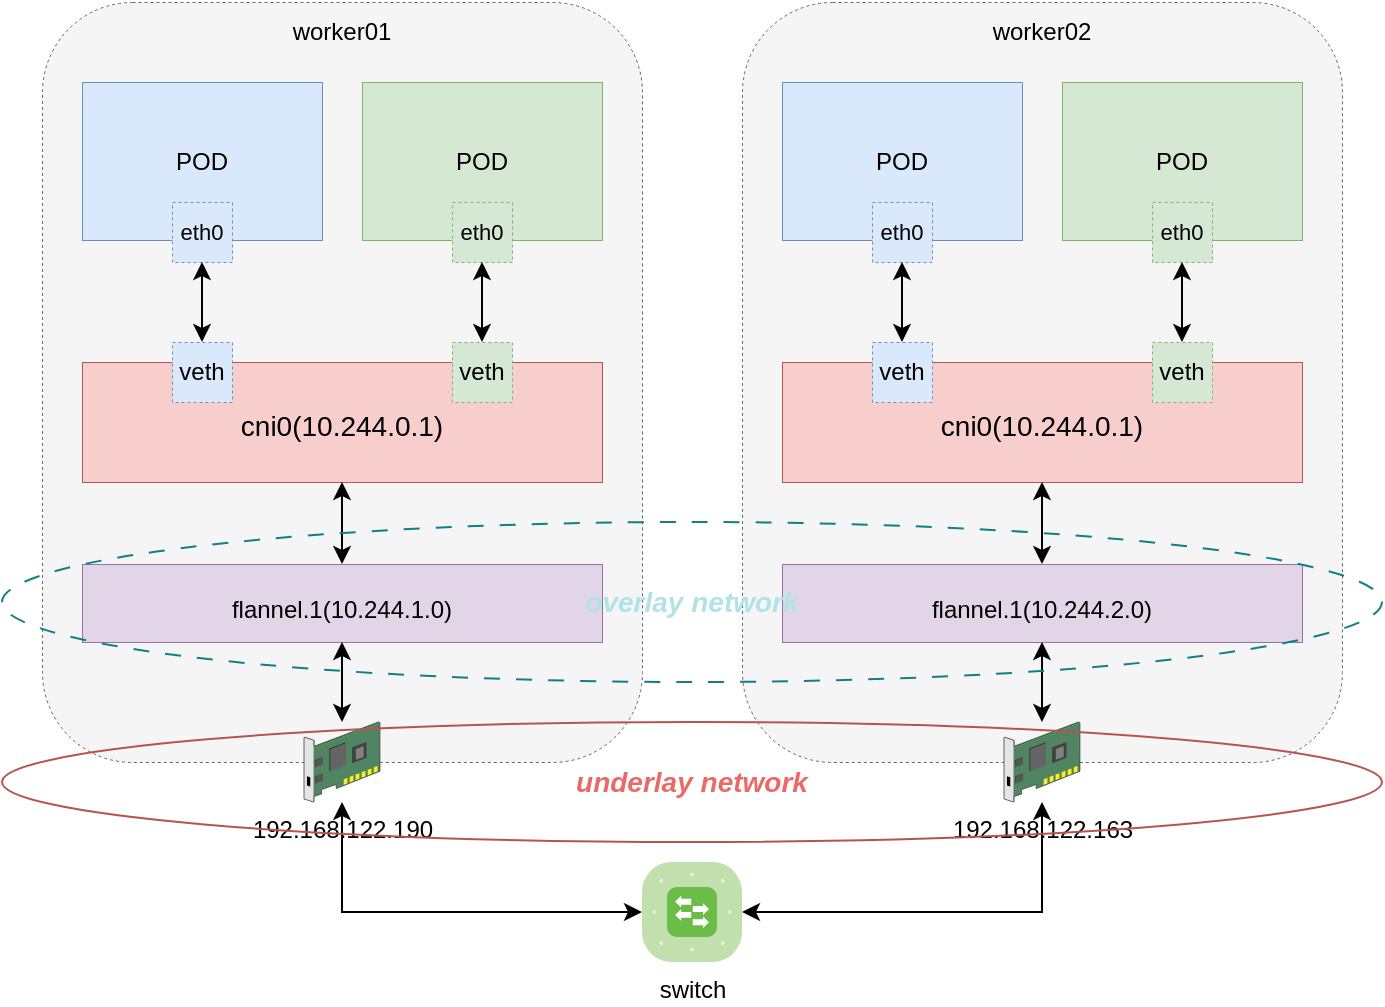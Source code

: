 <mxfile version="21.2.1" type="github">
  <diagram name="Page-1" id="e3a06f82-3646-2815-327d-82caf3d4e204">
    <mxGraphModel dx="1226" dy="678" grid="1" gridSize="10" guides="1" tooltips="1" connect="1" arrows="1" fold="1" page="1" pageScale="1.5" pageWidth="1169" pageHeight="826" background="none" math="0" shadow="0">
      <root>
        <mxCell id="0" style=";html=1;" />
        <mxCell id="1" style=";html=1;" parent="0" />
        <mxCell id="sc8MJLwOmtzSrlmjD8fI-22" value="" style="rounded=1;whiteSpace=wrap;html=1;strokeWidth=0.5;dashed=1;fillColor=#f5f5f5;fontColor=#333333;strokeColor=#666666;" parent="1" vertex="1">
          <mxGeometry x="90" y="120" width="300" height="380" as="geometry" />
        </mxCell>
        <mxCell id="sc8MJLwOmtzSrlmjD8fI-8" value="POD" style="rounded=0;whiteSpace=wrap;html=1;strokeWidth=0.5;fillColor=#dae8fc;strokeColor=#6c8ebf;" parent="1" vertex="1">
          <mxGeometry x="110" y="160" width="120" height="79" as="geometry" />
        </mxCell>
        <mxCell id="6a7d8f32e03d9370-61" value="&lt;div&gt;&lt;br&gt;&lt;/div&gt;&lt;div&gt;cni0(10.244.0.1)&lt;/div&gt;" style="whiteSpace=wrap;html=1;fillColor=#f8cecc;fontSize=14;strokeColor=#b85450;verticalAlign=top;strokeWidth=0.5;" parent="1" vertex="1">
          <mxGeometry x="110" y="300" width="260" height="60" as="geometry" />
        </mxCell>
        <mxCell id="sc8MJLwOmtzSrlmjD8fI-23" value="worker01" style="text;html=1;strokeColor=none;fillColor=none;align=center;verticalAlign=middle;whiteSpace=wrap;rounded=0;" parent="1" vertex="1">
          <mxGeometry x="210" y="120" width="60" height="30" as="geometry" />
        </mxCell>
        <mxCell id="sc8MJLwOmtzSrlmjD8fI-26" value="192.168.122.190" style="shadow=0;dashed=0;html=1;labelPosition=center;verticalLabelPosition=bottom;verticalAlign=top;align=center;outlineConnect=0;shape=mxgraph.veeam.3d.network_card;" parent="1" vertex="1">
          <mxGeometry x="221" y="480" width="38" height="40" as="geometry" />
        </mxCell>
        <mxCell id="GQ9nSxZWVriDuMtLlA-Z-1" value="POD" style="rounded=0;whiteSpace=wrap;html=1;strokeWidth=0.5;fillColor=#d5e8d4;strokeColor=#82b366;" parent="1" vertex="1">
          <mxGeometry x="250" y="160" width="120" height="79" as="geometry" />
        </mxCell>
        <mxCell id="GQ9nSxZWVriDuMtLlA-Z-3" value="&lt;font style=&quot;font-size: 11px;&quot;&gt;eth0&lt;/font&gt;" style="rounded=0;whiteSpace=wrap;html=1;strokeWidth=0.5;fillColor=#dae8fc;strokeColor=#6c8ebf;dashed=1;" parent="1" vertex="1">
          <mxGeometry x="155" y="220" width="30" height="30" as="geometry" />
        </mxCell>
        <mxCell id="GQ9nSxZWVriDuMtLlA-Z-8" value="veth" style="rounded=0;whiteSpace=wrap;html=1;strokeWidth=0.5;fillColor=#dae8fc;strokeColor=#6c8ebf;dashed=1;" parent="1" vertex="1">
          <mxGeometry x="155" y="290" width="30" height="30" as="geometry" />
        </mxCell>
        <mxCell id="GQ9nSxZWVriDuMtLlA-Z-10" value="" style="endArrow=classic;startArrow=classic;html=1;rounded=0;entryX=0.5;entryY=1;entryDx=0;entryDy=0;exitX=0.5;exitY=0;exitDx=0;exitDy=0;" parent="1" source="GQ9nSxZWVriDuMtLlA-Z-8" target="GQ9nSxZWVriDuMtLlA-Z-3" edge="1">
          <mxGeometry width="50" height="50" relative="1" as="geometry">
            <mxPoint x="-120" y="380" as="sourcePoint" />
            <mxPoint x="-70" y="330" as="targetPoint" />
          </mxGeometry>
        </mxCell>
        <mxCell id="GQ9nSxZWVriDuMtLlA-Z-11" value="&lt;font style=&quot;font-size: 11px;&quot;&gt;eth0&lt;/font&gt;" style="rounded=0;whiteSpace=wrap;html=1;strokeWidth=0.5;fillColor=#d5e8d4;strokeColor=#82b366;dashed=1;" parent="1" vertex="1">
          <mxGeometry x="295" y="220" width="30" height="30" as="geometry" />
        </mxCell>
        <mxCell id="GQ9nSxZWVriDuMtLlA-Z-13" value="veth" style="rounded=0;whiteSpace=wrap;html=1;strokeWidth=0.5;fillColor=#d5e8d4;strokeColor=#82b366;dashed=1;" parent="1" vertex="1">
          <mxGeometry x="295" y="290" width="30" height="30" as="geometry" />
        </mxCell>
        <mxCell id="GQ9nSxZWVriDuMtLlA-Z-14" value="" style="endArrow=classic;startArrow=classic;html=1;rounded=0;entryX=0.5;entryY=1;entryDx=0;entryDy=0;exitX=0.5;exitY=0;exitDx=0;exitDy=0;" parent="1" source="GQ9nSxZWVriDuMtLlA-Z-13" target="GQ9nSxZWVriDuMtLlA-Z-11" edge="1">
          <mxGeometry width="50" height="50" relative="1" as="geometry">
            <mxPoint x="-100" y="370" as="sourcePoint" />
            <mxPoint x="-50" y="320" as="targetPoint" />
          </mxGeometry>
        </mxCell>
        <mxCell id="XjlNCTNv254b6shq8vdB-21" value="" style="whiteSpace=wrap;html=1;fillColor=#e1d5e7;fontSize=14;strokeColor=#9673a6;verticalAlign=top;strokeWidth=0.5;" parent="1" vertex="1">
          <mxGeometry x="110" y="401" width="260" height="39" as="geometry" />
        </mxCell>
        <mxCell id="XjlNCTNv254b6shq8vdB-22" value="&lt;div&gt;&lt;br&gt;&lt;/div&gt;&lt;div&gt;flannel.1(10.244.1.0)&lt;/div&gt;" style="text;html=1;strokeColor=none;fillColor=none;align=center;verticalAlign=middle;whiteSpace=wrap;rounded=0;" parent="1" vertex="1">
          <mxGeometry x="210" y="411" width="60" height="10" as="geometry" />
        </mxCell>
        <mxCell id="XjlNCTNv254b6shq8vdB-24" value="" style="rounded=1;whiteSpace=wrap;html=1;strokeWidth=0.5;dashed=1;fillColor=#f5f5f5;fontColor=#333333;strokeColor=#666666;" parent="1" vertex="1">
          <mxGeometry x="440" y="120" width="300" height="380" as="geometry" />
        </mxCell>
        <mxCell id="XjlNCTNv254b6shq8vdB-25" value="POD" style="rounded=0;whiteSpace=wrap;html=1;strokeWidth=0.5;fillColor=#dae8fc;strokeColor=#6c8ebf;" parent="1" vertex="1">
          <mxGeometry x="460" y="160" width="120" height="79" as="geometry" />
        </mxCell>
        <mxCell id="XjlNCTNv254b6shq8vdB-26" value="&lt;div&gt;&lt;br&gt;&lt;/div&gt;&lt;div&gt;cni0(10.244.0.1)&lt;/div&gt;" style="whiteSpace=wrap;html=1;fillColor=#f8cecc;fontSize=14;strokeColor=#b85450;verticalAlign=top;strokeWidth=0.5;" parent="1" vertex="1">
          <mxGeometry x="460" y="300" width="260" height="60" as="geometry" />
        </mxCell>
        <mxCell id="XjlNCTNv254b6shq8vdB-27" value="worker02" style="text;html=1;strokeColor=none;fillColor=none;align=center;verticalAlign=middle;whiteSpace=wrap;rounded=0;" parent="1" vertex="1">
          <mxGeometry x="560" y="120" width="60" height="30" as="geometry" />
        </mxCell>
        <mxCell id="XjlNCTNv254b6shq8vdB-28" value="192.168.122.163" style="shadow=0;dashed=0;html=1;labelPosition=center;verticalLabelPosition=bottom;verticalAlign=top;align=center;outlineConnect=0;shape=mxgraph.veeam.3d.network_card;" parent="1" vertex="1">
          <mxGeometry x="571" y="480" width="38" height="40" as="geometry" />
        </mxCell>
        <mxCell id="XjlNCTNv254b6shq8vdB-29" value="POD" style="rounded=0;whiteSpace=wrap;html=1;strokeWidth=0.5;fillColor=#d5e8d4;strokeColor=#82b366;" parent="1" vertex="1">
          <mxGeometry x="600" y="160" width="120" height="79" as="geometry" />
        </mxCell>
        <mxCell id="XjlNCTNv254b6shq8vdB-30" value="&lt;font style=&quot;font-size: 11px;&quot;&gt;eth0&lt;/font&gt;" style="rounded=0;whiteSpace=wrap;html=1;strokeWidth=0.5;fillColor=#dae8fc;strokeColor=#6c8ebf;dashed=1;" parent="1" vertex="1">
          <mxGeometry x="505" y="220" width="30" height="30" as="geometry" />
        </mxCell>
        <mxCell id="XjlNCTNv254b6shq8vdB-31" value="veth" style="rounded=0;whiteSpace=wrap;html=1;strokeWidth=0.5;fillColor=#dae8fc;strokeColor=#6c8ebf;dashed=1;" parent="1" vertex="1">
          <mxGeometry x="505" y="290" width="30" height="30" as="geometry" />
        </mxCell>
        <mxCell id="XjlNCTNv254b6shq8vdB-32" value="" style="endArrow=classic;startArrow=classic;html=1;rounded=0;entryX=0.5;entryY=1;entryDx=0;entryDy=0;exitX=0.5;exitY=0;exitDx=0;exitDy=0;" parent="1" source="XjlNCTNv254b6shq8vdB-31" target="XjlNCTNv254b6shq8vdB-30" edge="1">
          <mxGeometry width="50" height="50" relative="1" as="geometry">
            <mxPoint x="230" y="380" as="sourcePoint" />
            <mxPoint x="280" y="330" as="targetPoint" />
          </mxGeometry>
        </mxCell>
        <mxCell id="XjlNCTNv254b6shq8vdB-33" value="&lt;font style=&quot;font-size: 11px;&quot;&gt;eth0&lt;/font&gt;" style="rounded=0;whiteSpace=wrap;html=1;strokeWidth=0.5;fillColor=#d5e8d4;strokeColor=#82b366;dashed=1;" parent="1" vertex="1">
          <mxGeometry x="645" y="220" width="30" height="30" as="geometry" />
        </mxCell>
        <mxCell id="XjlNCTNv254b6shq8vdB-34" value="veth" style="rounded=0;whiteSpace=wrap;html=1;strokeWidth=0.5;fillColor=#d5e8d4;strokeColor=#82b366;dashed=1;" parent="1" vertex="1">
          <mxGeometry x="645" y="290" width="30" height="30" as="geometry" />
        </mxCell>
        <mxCell id="XjlNCTNv254b6shq8vdB-35" value="" style="endArrow=classic;startArrow=classic;html=1;rounded=0;entryX=0.5;entryY=1;entryDx=0;entryDy=0;exitX=0.5;exitY=0;exitDx=0;exitDy=0;" parent="1" source="XjlNCTNv254b6shq8vdB-34" target="XjlNCTNv254b6shq8vdB-33" edge="1">
          <mxGeometry width="50" height="50" relative="1" as="geometry">
            <mxPoint x="250" y="370" as="sourcePoint" />
            <mxPoint x="300" y="320" as="targetPoint" />
          </mxGeometry>
        </mxCell>
        <mxCell id="XjlNCTNv254b6shq8vdB-36" value="" style="whiteSpace=wrap;html=1;fillColor=#e1d5e7;fontSize=14;strokeColor=#9673a6;verticalAlign=top;strokeWidth=0.5;" parent="1" vertex="1">
          <mxGeometry x="460" y="401" width="260" height="39" as="geometry" />
        </mxCell>
        <mxCell id="XjlNCTNv254b6shq8vdB-37" value="&lt;div&gt;&lt;br&gt;&lt;/div&gt;&lt;div&gt;flannel.1(10.244.2.0)&lt;/div&gt;" style="text;html=1;strokeColor=none;fillColor=none;align=center;verticalAlign=middle;whiteSpace=wrap;rounded=0;" parent="1" vertex="1">
          <mxGeometry x="560" y="411" width="60" height="10" as="geometry" />
        </mxCell>
        <mxCell id="XjlNCTNv254b6shq8vdB-38" value="" style="endArrow=classic;startArrow=classic;html=1;rounded=0;entryX=0.5;entryY=1;entryDx=0;entryDy=0;exitX=0.5;exitY=0;exitDx=0;exitDy=0;" parent="1" source="XjlNCTNv254b6shq8vdB-21" target="6a7d8f32e03d9370-61" edge="1">
          <mxGeometry width="50" height="50" relative="1" as="geometry">
            <mxPoint x="180" y="300" as="sourcePoint" />
            <mxPoint x="180" y="260" as="targetPoint" />
          </mxGeometry>
        </mxCell>
        <mxCell id="XjlNCTNv254b6shq8vdB-39" value="" style="endArrow=classic;startArrow=classic;html=1;rounded=0;entryX=0.5;entryY=1;entryDx=0;entryDy=0;" parent="1" source="sc8MJLwOmtzSrlmjD8fI-26" target="XjlNCTNv254b6shq8vdB-21" edge="1">
          <mxGeometry width="50" height="50" relative="1" as="geometry">
            <mxPoint x="250" y="411" as="sourcePoint" />
            <mxPoint x="250" y="370" as="targetPoint" />
            <Array as="points">
              <mxPoint x="240" y="460" />
            </Array>
          </mxGeometry>
        </mxCell>
        <mxCell id="XjlNCTNv254b6shq8vdB-40" value="" style="endArrow=classic;startArrow=classic;html=1;rounded=0;entryX=0.5;entryY=1;entryDx=0;entryDy=0;" parent="1" source="XjlNCTNv254b6shq8vdB-28" target="XjlNCTNv254b6shq8vdB-36" edge="1">
          <mxGeometry width="50" height="50" relative="1" as="geometry">
            <mxPoint x="270" y="421" as="sourcePoint" />
            <mxPoint x="270" y="380" as="targetPoint" />
          </mxGeometry>
        </mxCell>
        <mxCell id="XjlNCTNv254b6shq8vdB-41" value="" style="endArrow=classic;startArrow=classic;html=1;rounded=0;entryX=0.5;entryY=1;entryDx=0;entryDy=0;exitX=0.5;exitY=0;exitDx=0;exitDy=0;" parent="1" source="XjlNCTNv254b6shq8vdB-36" target="XjlNCTNv254b6shq8vdB-26" edge="1">
          <mxGeometry width="50" height="50" relative="1" as="geometry">
            <mxPoint x="280" y="431" as="sourcePoint" />
            <mxPoint x="280" y="390" as="targetPoint" />
          </mxGeometry>
        </mxCell>
        <mxCell id="XjlNCTNv254b6shq8vdB-59" value="switch" style="verticalLabelPosition=bottom;sketch=0;html=1;fillColor=#6ABD46;strokeColor=#ffffff;verticalAlign=top;align=center;points=[[0.085,0.085,0],[0.915,0.085,0],[0.915,0.915,0],[0.085,0.915,0],[0.25,0,0],[0.5,0,0],[0.75,0,0],[1,0.25,0],[1,0.5,0],[1,0.75,0],[0.75,1,0],[0.5,1,0],[0.25,1,0],[0,0.75,0],[0,0.5,0],[0,0.25,0]];pointerEvents=1;shape=mxgraph.cisco_safe.compositeIcon;bgIcon=mxgraph.cisco_safe.architecture.generic_appliance;resIcon=mxgraph.cisco_safe.architecture.switch;" parent="1" vertex="1">
          <mxGeometry x="390" y="550" width="50" height="50" as="geometry" />
        </mxCell>
        <mxCell id="XjlNCTNv254b6shq8vdB-61" value="" style="endArrow=classic;startArrow=classic;html=1;rounded=0;exitX=0;exitY=0.5;exitDx=0;exitDy=0;exitPerimeter=0;" parent="1" source="XjlNCTNv254b6shq8vdB-59" edge="1">
          <mxGeometry width="50" height="50" relative="1" as="geometry">
            <mxPoint x="310" y="710" as="sourcePoint" />
            <mxPoint x="240" y="520" as="targetPoint" />
            <Array as="points">
              <mxPoint x="240" y="575" />
            </Array>
          </mxGeometry>
        </mxCell>
        <mxCell id="XjlNCTNv254b6shq8vdB-62" value="" style="endArrow=classic;startArrow=classic;html=1;rounded=0;exitX=1;exitY=0.5;exitDx=0;exitDy=0;exitPerimeter=0;" parent="1" source="XjlNCTNv254b6shq8vdB-59" target="XjlNCTNv254b6shq8vdB-28" edge="1">
          <mxGeometry width="50" height="50" relative="1" as="geometry">
            <mxPoint x="590" y="700" as="sourcePoint" />
            <mxPoint x="640" y="650" as="targetPoint" />
            <Array as="points">
              <mxPoint x="590" y="575" />
            </Array>
          </mxGeometry>
        </mxCell>
        <mxCell id="XjlNCTNv254b6shq8vdB-63" value="&lt;i&gt;&lt;font color=&quot;#ea6b66&quot;&gt;&lt;b&gt;&lt;font style=&quot;font-size: 14px;&quot;&gt;underlay network&lt;/font&gt;&lt;/b&gt;&lt;/font&gt;&lt;/i&gt;" style="ellipse;whiteSpace=wrap;html=1;fillColor=none;strokeColor=#b85450;fillStyle=cross-hatch;gradientColor=#ea6b66;" parent="1" vertex="1">
          <mxGeometry x="70" y="480" width="690" height="60" as="geometry" />
        </mxCell>
        <mxCell id="XjlNCTNv254b6shq8vdB-64" value="&lt;font color=&quot;#b0e3e6&quot;&gt;&lt;i&gt;&lt;b&gt;&lt;font style=&quot;font-size: 14px;&quot;&gt;overlay network&lt;/font&gt;&lt;/b&gt;&lt;/i&gt;&lt;/font&gt;" style="ellipse;whiteSpace=wrap;html=1;fillColor=none;strokeColor=#0e8088;fillStyle=cross-hatch;dashed=1;dashPattern=8 8;" parent="1" vertex="1">
          <mxGeometry x="70" y="380" width="690" height="80" as="geometry" />
        </mxCell>
      </root>
    </mxGraphModel>
  </diagram>
</mxfile>
